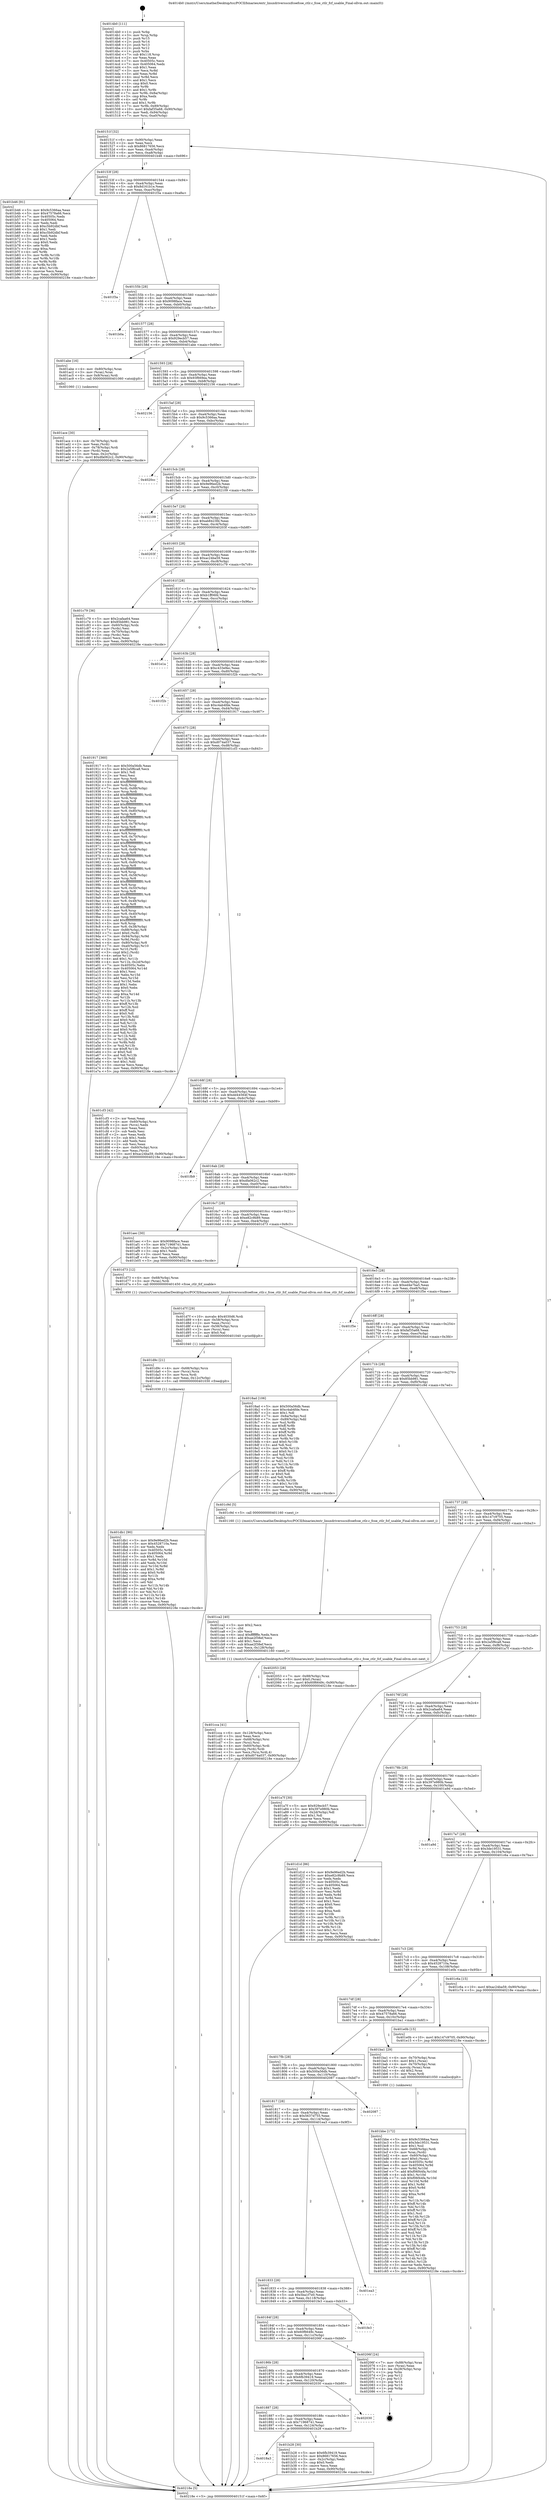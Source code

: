 digraph "0x4014b0" {
  label = "0x4014b0 (/mnt/c/Users/mathe/Desktop/tcc/POCII/binaries/extr_linuxdriversscsifcoefcoe_ctlr.c_fcoe_ctlr_fcf_usable_Final-ollvm.out::main(0))"
  labelloc = "t"
  node[shape=record]

  Entry [label="",width=0.3,height=0.3,shape=circle,fillcolor=black,style=filled]
  "0x40151f" [label="{
     0x40151f [32]\l
     | [instrs]\l
     &nbsp;&nbsp;0x40151f \<+6\>: mov -0x90(%rbp),%eax\l
     &nbsp;&nbsp;0x401525 \<+2\>: mov %eax,%ecx\l
     &nbsp;&nbsp;0x401527 \<+6\>: sub $0x86817656,%ecx\l
     &nbsp;&nbsp;0x40152d \<+6\>: mov %eax,-0xa4(%rbp)\l
     &nbsp;&nbsp;0x401533 \<+6\>: mov %ecx,-0xa8(%rbp)\l
     &nbsp;&nbsp;0x401539 \<+6\>: je 0000000000401b46 \<main+0x696\>\l
  }"]
  "0x401b46" [label="{
     0x401b46 [91]\l
     | [instrs]\l
     &nbsp;&nbsp;0x401b46 \<+5\>: mov $0x9c5366aa,%eax\l
     &nbsp;&nbsp;0x401b4b \<+5\>: mov $0x47578a66,%ecx\l
     &nbsp;&nbsp;0x401b50 \<+7\>: mov 0x40505c,%edx\l
     &nbsp;&nbsp;0x401b57 \<+7\>: mov 0x405064,%esi\l
     &nbsp;&nbsp;0x401b5e \<+2\>: mov %edx,%edi\l
     &nbsp;&nbsp;0x401b60 \<+6\>: sub $0xc5b92dbf,%edi\l
     &nbsp;&nbsp;0x401b66 \<+3\>: sub $0x1,%edi\l
     &nbsp;&nbsp;0x401b69 \<+6\>: add $0xc5b92dbf,%edi\l
     &nbsp;&nbsp;0x401b6f \<+3\>: imul %edi,%edx\l
     &nbsp;&nbsp;0x401b72 \<+3\>: and $0x1,%edx\l
     &nbsp;&nbsp;0x401b75 \<+3\>: cmp $0x0,%edx\l
     &nbsp;&nbsp;0x401b78 \<+4\>: sete %r8b\l
     &nbsp;&nbsp;0x401b7c \<+3\>: cmp $0xa,%esi\l
     &nbsp;&nbsp;0x401b7f \<+4\>: setl %r9b\l
     &nbsp;&nbsp;0x401b83 \<+3\>: mov %r8b,%r10b\l
     &nbsp;&nbsp;0x401b86 \<+3\>: and %r9b,%r10b\l
     &nbsp;&nbsp;0x401b89 \<+3\>: xor %r9b,%r8b\l
     &nbsp;&nbsp;0x401b8c \<+3\>: or %r8b,%r10b\l
     &nbsp;&nbsp;0x401b8f \<+4\>: test $0x1,%r10b\l
     &nbsp;&nbsp;0x401b93 \<+3\>: cmovne %ecx,%eax\l
     &nbsp;&nbsp;0x401b96 \<+6\>: mov %eax,-0x90(%rbp)\l
     &nbsp;&nbsp;0x401b9c \<+5\>: jmp 000000000040218e \<main+0xcde\>\l
  }"]
  "0x40153f" [label="{
     0x40153f [28]\l
     | [instrs]\l
     &nbsp;&nbsp;0x40153f \<+5\>: jmp 0000000000401544 \<main+0x94\>\l
     &nbsp;&nbsp;0x401544 \<+6\>: mov -0xa4(%rbp),%eax\l
     &nbsp;&nbsp;0x40154a \<+5\>: sub $0x8d161b1e,%eax\l
     &nbsp;&nbsp;0x40154f \<+6\>: mov %eax,-0xac(%rbp)\l
     &nbsp;&nbsp;0x401555 \<+6\>: je 0000000000401f3a \<main+0xa8a\>\l
  }"]
  Exit [label="",width=0.3,height=0.3,shape=circle,fillcolor=black,style=filled,peripheries=2]
  "0x401f3a" [label="{
     0x401f3a\l
  }", style=dashed]
  "0x40155b" [label="{
     0x40155b [28]\l
     | [instrs]\l
     &nbsp;&nbsp;0x40155b \<+5\>: jmp 0000000000401560 \<main+0xb0\>\l
     &nbsp;&nbsp;0x401560 \<+6\>: mov -0xa4(%rbp),%eax\l
     &nbsp;&nbsp;0x401566 \<+5\>: sub $0x9098face,%eax\l
     &nbsp;&nbsp;0x40156b \<+6\>: mov %eax,-0xb0(%rbp)\l
     &nbsp;&nbsp;0x401571 \<+6\>: je 0000000000401b0a \<main+0x65a\>\l
  }"]
  "0x401db1" [label="{
     0x401db1 [90]\l
     | [instrs]\l
     &nbsp;&nbsp;0x401db1 \<+5\>: mov $0x9e96ed2b,%eax\l
     &nbsp;&nbsp;0x401db6 \<+5\>: mov $0x4528710a,%esi\l
     &nbsp;&nbsp;0x401dbb \<+2\>: xor %edx,%edx\l
     &nbsp;&nbsp;0x401dbd \<+8\>: mov 0x40505c,%r8d\l
     &nbsp;&nbsp;0x401dc5 \<+8\>: mov 0x405064,%r9d\l
     &nbsp;&nbsp;0x401dcd \<+3\>: sub $0x1,%edx\l
     &nbsp;&nbsp;0x401dd0 \<+3\>: mov %r8d,%r10d\l
     &nbsp;&nbsp;0x401dd3 \<+3\>: add %edx,%r10d\l
     &nbsp;&nbsp;0x401dd6 \<+4\>: imul %r10d,%r8d\l
     &nbsp;&nbsp;0x401dda \<+4\>: and $0x1,%r8d\l
     &nbsp;&nbsp;0x401dde \<+4\>: cmp $0x0,%r8d\l
     &nbsp;&nbsp;0x401de2 \<+4\>: sete %r11b\l
     &nbsp;&nbsp;0x401de6 \<+4\>: cmp $0xa,%r9d\l
     &nbsp;&nbsp;0x401dea \<+3\>: setl %bl\l
     &nbsp;&nbsp;0x401ded \<+3\>: mov %r11b,%r14b\l
     &nbsp;&nbsp;0x401df0 \<+3\>: and %bl,%r14b\l
     &nbsp;&nbsp;0x401df3 \<+3\>: xor %bl,%r11b\l
     &nbsp;&nbsp;0x401df6 \<+3\>: or %r11b,%r14b\l
     &nbsp;&nbsp;0x401df9 \<+4\>: test $0x1,%r14b\l
     &nbsp;&nbsp;0x401dfd \<+3\>: cmovne %esi,%eax\l
     &nbsp;&nbsp;0x401e00 \<+6\>: mov %eax,-0x90(%rbp)\l
     &nbsp;&nbsp;0x401e06 \<+5\>: jmp 000000000040218e \<main+0xcde\>\l
  }"]
  "0x401b0a" [label="{
     0x401b0a\l
  }", style=dashed]
  "0x401577" [label="{
     0x401577 [28]\l
     | [instrs]\l
     &nbsp;&nbsp;0x401577 \<+5\>: jmp 000000000040157c \<main+0xcc\>\l
     &nbsp;&nbsp;0x40157c \<+6\>: mov -0xa4(%rbp),%eax\l
     &nbsp;&nbsp;0x401582 \<+5\>: sub $0x929ecb57,%eax\l
     &nbsp;&nbsp;0x401587 \<+6\>: mov %eax,-0xb4(%rbp)\l
     &nbsp;&nbsp;0x40158d \<+6\>: je 0000000000401abe \<main+0x60e\>\l
  }"]
  "0x401d9c" [label="{
     0x401d9c [21]\l
     | [instrs]\l
     &nbsp;&nbsp;0x401d9c \<+4\>: mov -0x68(%rbp),%rcx\l
     &nbsp;&nbsp;0x401da0 \<+3\>: mov (%rcx),%rcx\l
     &nbsp;&nbsp;0x401da3 \<+3\>: mov %rcx,%rdi\l
     &nbsp;&nbsp;0x401da6 \<+6\>: mov %eax,-0x12c(%rbp)\l
     &nbsp;&nbsp;0x401dac \<+5\>: call 0000000000401030 \<free@plt\>\l
     | [calls]\l
     &nbsp;&nbsp;0x401030 \{1\} (unknown)\l
  }"]
  "0x401abe" [label="{
     0x401abe [16]\l
     | [instrs]\l
     &nbsp;&nbsp;0x401abe \<+4\>: mov -0x80(%rbp),%rax\l
     &nbsp;&nbsp;0x401ac2 \<+3\>: mov (%rax),%rax\l
     &nbsp;&nbsp;0x401ac5 \<+4\>: mov 0x8(%rax),%rdi\l
     &nbsp;&nbsp;0x401ac9 \<+5\>: call 0000000000401060 \<atoi@plt\>\l
     | [calls]\l
     &nbsp;&nbsp;0x401060 \{1\} (unknown)\l
  }"]
  "0x401593" [label="{
     0x401593 [28]\l
     | [instrs]\l
     &nbsp;&nbsp;0x401593 \<+5\>: jmp 0000000000401598 \<main+0xe8\>\l
     &nbsp;&nbsp;0x401598 \<+6\>: mov -0xa4(%rbp),%eax\l
     &nbsp;&nbsp;0x40159e \<+5\>: sub $0x93f669ea,%eax\l
     &nbsp;&nbsp;0x4015a3 \<+6\>: mov %eax,-0xb8(%rbp)\l
     &nbsp;&nbsp;0x4015a9 \<+6\>: je 0000000000402156 \<main+0xca6\>\l
  }"]
  "0x401d7f" [label="{
     0x401d7f [29]\l
     | [instrs]\l
     &nbsp;&nbsp;0x401d7f \<+10\>: movabs $0x4030d6,%rdi\l
     &nbsp;&nbsp;0x401d89 \<+4\>: mov -0x58(%rbp),%rcx\l
     &nbsp;&nbsp;0x401d8d \<+2\>: mov %eax,(%rcx)\l
     &nbsp;&nbsp;0x401d8f \<+4\>: mov -0x58(%rbp),%rcx\l
     &nbsp;&nbsp;0x401d93 \<+2\>: mov (%rcx),%esi\l
     &nbsp;&nbsp;0x401d95 \<+2\>: mov $0x0,%al\l
     &nbsp;&nbsp;0x401d97 \<+5\>: call 0000000000401040 \<printf@plt\>\l
     | [calls]\l
     &nbsp;&nbsp;0x401040 \{1\} (unknown)\l
  }"]
  "0x402156" [label="{
     0x402156\l
  }", style=dashed]
  "0x4015af" [label="{
     0x4015af [28]\l
     | [instrs]\l
     &nbsp;&nbsp;0x4015af \<+5\>: jmp 00000000004015b4 \<main+0x104\>\l
     &nbsp;&nbsp;0x4015b4 \<+6\>: mov -0xa4(%rbp),%eax\l
     &nbsp;&nbsp;0x4015ba \<+5\>: sub $0x9c5366aa,%eax\l
     &nbsp;&nbsp;0x4015bf \<+6\>: mov %eax,-0xbc(%rbp)\l
     &nbsp;&nbsp;0x4015c5 \<+6\>: je 00000000004020cc \<main+0xc1c\>\l
  }"]
  "0x401cca" [label="{
     0x401cca [41]\l
     | [instrs]\l
     &nbsp;&nbsp;0x401cca \<+6\>: mov -0x128(%rbp),%ecx\l
     &nbsp;&nbsp;0x401cd0 \<+3\>: imul %eax,%ecx\l
     &nbsp;&nbsp;0x401cd3 \<+4\>: mov -0x68(%rbp),%rsi\l
     &nbsp;&nbsp;0x401cd7 \<+3\>: mov (%rsi),%rsi\l
     &nbsp;&nbsp;0x401cda \<+4\>: mov -0x60(%rbp),%rdi\l
     &nbsp;&nbsp;0x401cde \<+3\>: movslq (%rdi),%rdi\l
     &nbsp;&nbsp;0x401ce1 \<+3\>: mov %ecx,(%rsi,%rdi,4)\l
     &nbsp;&nbsp;0x401ce4 \<+10\>: movl $0xd074a037,-0x90(%rbp)\l
     &nbsp;&nbsp;0x401cee \<+5\>: jmp 000000000040218e \<main+0xcde\>\l
  }"]
  "0x4020cc" [label="{
     0x4020cc\l
  }", style=dashed]
  "0x4015cb" [label="{
     0x4015cb [28]\l
     | [instrs]\l
     &nbsp;&nbsp;0x4015cb \<+5\>: jmp 00000000004015d0 \<main+0x120\>\l
     &nbsp;&nbsp;0x4015d0 \<+6\>: mov -0xa4(%rbp),%eax\l
     &nbsp;&nbsp;0x4015d6 \<+5\>: sub $0x9e96ed2b,%eax\l
     &nbsp;&nbsp;0x4015db \<+6\>: mov %eax,-0xc0(%rbp)\l
     &nbsp;&nbsp;0x4015e1 \<+6\>: je 0000000000402109 \<main+0xc59\>\l
  }"]
  "0x401ca2" [label="{
     0x401ca2 [40]\l
     | [instrs]\l
     &nbsp;&nbsp;0x401ca2 \<+5\>: mov $0x2,%ecx\l
     &nbsp;&nbsp;0x401ca7 \<+1\>: cltd\l
     &nbsp;&nbsp;0x401ca8 \<+2\>: idiv %ecx\l
     &nbsp;&nbsp;0x401caa \<+6\>: imul $0xfffffffe,%edx,%ecx\l
     &nbsp;&nbsp;0x401cb0 \<+6\>: add $0xae2f38ef,%ecx\l
     &nbsp;&nbsp;0x401cb6 \<+3\>: add $0x1,%ecx\l
     &nbsp;&nbsp;0x401cb9 \<+6\>: sub $0xae2f38ef,%ecx\l
     &nbsp;&nbsp;0x401cbf \<+6\>: mov %ecx,-0x128(%rbp)\l
     &nbsp;&nbsp;0x401cc5 \<+5\>: call 0000000000401160 \<next_i\>\l
     | [calls]\l
     &nbsp;&nbsp;0x401160 \{1\} (/mnt/c/Users/mathe/Desktop/tcc/POCII/binaries/extr_linuxdriversscsifcoefcoe_ctlr.c_fcoe_ctlr_fcf_usable_Final-ollvm.out::next_i)\l
  }"]
  "0x402109" [label="{
     0x402109\l
  }", style=dashed]
  "0x4015e7" [label="{
     0x4015e7 [28]\l
     | [instrs]\l
     &nbsp;&nbsp;0x4015e7 \<+5\>: jmp 00000000004015ec \<main+0x13c\>\l
     &nbsp;&nbsp;0x4015ec \<+6\>: mov -0xa4(%rbp),%eax\l
     &nbsp;&nbsp;0x4015f2 \<+5\>: sub $0xab8423fd,%eax\l
     &nbsp;&nbsp;0x4015f7 \<+6\>: mov %eax,-0xc4(%rbp)\l
     &nbsp;&nbsp;0x4015fd \<+6\>: je 000000000040203f \<main+0xb8f\>\l
  }"]
  "0x401bbe" [label="{
     0x401bbe [172]\l
     | [instrs]\l
     &nbsp;&nbsp;0x401bbe \<+5\>: mov $0x9c5366aa,%ecx\l
     &nbsp;&nbsp;0x401bc3 \<+5\>: mov $0x3de19531,%edx\l
     &nbsp;&nbsp;0x401bc8 \<+3\>: mov $0x1,%sil\l
     &nbsp;&nbsp;0x401bcb \<+4\>: mov -0x68(%rbp),%rdi\l
     &nbsp;&nbsp;0x401bcf \<+3\>: mov %rax,(%rdi)\l
     &nbsp;&nbsp;0x401bd2 \<+4\>: mov -0x60(%rbp),%rax\l
     &nbsp;&nbsp;0x401bd6 \<+6\>: movl $0x0,(%rax)\l
     &nbsp;&nbsp;0x401bdc \<+8\>: mov 0x40505c,%r8d\l
     &nbsp;&nbsp;0x401be4 \<+8\>: mov 0x405064,%r9d\l
     &nbsp;&nbsp;0x401bec \<+3\>: mov %r8d,%r10d\l
     &nbsp;&nbsp;0x401bef \<+7\>: add $0xf06f44fa,%r10d\l
     &nbsp;&nbsp;0x401bf6 \<+4\>: sub $0x1,%r10d\l
     &nbsp;&nbsp;0x401bfa \<+7\>: sub $0xf06f44fa,%r10d\l
     &nbsp;&nbsp;0x401c01 \<+4\>: imul %r10d,%r8d\l
     &nbsp;&nbsp;0x401c05 \<+4\>: and $0x1,%r8d\l
     &nbsp;&nbsp;0x401c09 \<+4\>: cmp $0x0,%r8d\l
     &nbsp;&nbsp;0x401c0d \<+4\>: sete %r11b\l
     &nbsp;&nbsp;0x401c11 \<+4\>: cmp $0xa,%r9d\l
     &nbsp;&nbsp;0x401c15 \<+3\>: setl %bl\l
     &nbsp;&nbsp;0x401c18 \<+3\>: mov %r11b,%r14b\l
     &nbsp;&nbsp;0x401c1b \<+4\>: xor $0xff,%r14b\l
     &nbsp;&nbsp;0x401c1f \<+3\>: mov %bl,%r15b\l
     &nbsp;&nbsp;0x401c22 \<+4\>: xor $0xff,%r15b\l
     &nbsp;&nbsp;0x401c26 \<+4\>: xor $0x1,%sil\l
     &nbsp;&nbsp;0x401c2a \<+3\>: mov %r14b,%r12b\l
     &nbsp;&nbsp;0x401c2d \<+4\>: and $0xff,%r12b\l
     &nbsp;&nbsp;0x401c31 \<+3\>: and %sil,%r11b\l
     &nbsp;&nbsp;0x401c34 \<+3\>: mov %r15b,%r13b\l
     &nbsp;&nbsp;0x401c37 \<+4\>: and $0xff,%r13b\l
     &nbsp;&nbsp;0x401c3b \<+3\>: and %sil,%bl\l
     &nbsp;&nbsp;0x401c3e \<+3\>: or %r11b,%r12b\l
     &nbsp;&nbsp;0x401c41 \<+3\>: or %bl,%r13b\l
     &nbsp;&nbsp;0x401c44 \<+3\>: xor %r13b,%r12b\l
     &nbsp;&nbsp;0x401c47 \<+3\>: or %r15b,%r14b\l
     &nbsp;&nbsp;0x401c4a \<+4\>: xor $0xff,%r14b\l
     &nbsp;&nbsp;0x401c4e \<+4\>: or $0x1,%sil\l
     &nbsp;&nbsp;0x401c52 \<+3\>: and %sil,%r14b\l
     &nbsp;&nbsp;0x401c55 \<+3\>: or %r14b,%r12b\l
     &nbsp;&nbsp;0x401c58 \<+4\>: test $0x1,%r12b\l
     &nbsp;&nbsp;0x401c5c \<+3\>: cmovne %edx,%ecx\l
     &nbsp;&nbsp;0x401c5f \<+6\>: mov %ecx,-0x90(%rbp)\l
     &nbsp;&nbsp;0x401c65 \<+5\>: jmp 000000000040218e \<main+0xcde\>\l
  }"]
  "0x40203f" [label="{
     0x40203f\l
  }", style=dashed]
  "0x401603" [label="{
     0x401603 [28]\l
     | [instrs]\l
     &nbsp;&nbsp;0x401603 \<+5\>: jmp 0000000000401608 \<main+0x158\>\l
     &nbsp;&nbsp;0x401608 \<+6\>: mov -0xa4(%rbp),%eax\l
     &nbsp;&nbsp;0x40160e \<+5\>: sub $0xac24ba59,%eax\l
     &nbsp;&nbsp;0x401613 \<+6\>: mov %eax,-0xc8(%rbp)\l
     &nbsp;&nbsp;0x401619 \<+6\>: je 0000000000401c79 \<main+0x7c9\>\l
  }"]
  "0x4018a3" [label="{
     0x4018a3\l
  }", style=dashed]
  "0x401c79" [label="{
     0x401c79 [36]\l
     | [instrs]\l
     &nbsp;&nbsp;0x401c79 \<+5\>: mov $0x2cafaa64,%eax\l
     &nbsp;&nbsp;0x401c7e \<+5\>: mov $0x85bb981,%ecx\l
     &nbsp;&nbsp;0x401c83 \<+4\>: mov -0x60(%rbp),%rdx\l
     &nbsp;&nbsp;0x401c87 \<+2\>: mov (%rdx),%esi\l
     &nbsp;&nbsp;0x401c89 \<+4\>: mov -0x70(%rbp),%rdx\l
     &nbsp;&nbsp;0x401c8d \<+2\>: cmp (%rdx),%esi\l
     &nbsp;&nbsp;0x401c8f \<+3\>: cmovl %ecx,%eax\l
     &nbsp;&nbsp;0x401c92 \<+6\>: mov %eax,-0x90(%rbp)\l
     &nbsp;&nbsp;0x401c98 \<+5\>: jmp 000000000040218e \<main+0xcde\>\l
  }"]
  "0x40161f" [label="{
     0x40161f [28]\l
     | [instrs]\l
     &nbsp;&nbsp;0x40161f \<+5\>: jmp 0000000000401624 \<main+0x174\>\l
     &nbsp;&nbsp;0x401624 \<+6\>: mov -0xa4(%rbp),%eax\l
     &nbsp;&nbsp;0x40162a \<+5\>: sub $0xb1ff06fd,%eax\l
     &nbsp;&nbsp;0x40162f \<+6\>: mov %eax,-0xcc(%rbp)\l
     &nbsp;&nbsp;0x401635 \<+6\>: je 0000000000401e1a \<main+0x96a\>\l
  }"]
  "0x401b28" [label="{
     0x401b28 [30]\l
     | [instrs]\l
     &nbsp;&nbsp;0x401b28 \<+5\>: mov $0x6fb39419,%eax\l
     &nbsp;&nbsp;0x401b2d \<+5\>: mov $0x86817656,%ecx\l
     &nbsp;&nbsp;0x401b32 \<+3\>: mov -0x2c(%rbp),%edx\l
     &nbsp;&nbsp;0x401b35 \<+3\>: cmp $0x0,%edx\l
     &nbsp;&nbsp;0x401b38 \<+3\>: cmove %ecx,%eax\l
     &nbsp;&nbsp;0x401b3b \<+6\>: mov %eax,-0x90(%rbp)\l
     &nbsp;&nbsp;0x401b41 \<+5\>: jmp 000000000040218e \<main+0xcde\>\l
  }"]
  "0x401e1a" [label="{
     0x401e1a\l
  }", style=dashed]
  "0x40163b" [label="{
     0x40163b [28]\l
     | [instrs]\l
     &nbsp;&nbsp;0x40163b \<+5\>: jmp 0000000000401640 \<main+0x190\>\l
     &nbsp;&nbsp;0x401640 \<+6\>: mov -0xa4(%rbp),%eax\l
     &nbsp;&nbsp;0x401646 \<+5\>: sub $0xc433e9ec,%eax\l
     &nbsp;&nbsp;0x40164b \<+6\>: mov %eax,-0xd0(%rbp)\l
     &nbsp;&nbsp;0x401651 \<+6\>: je 0000000000401f2b \<main+0xa7b\>\l
  }"]
  "0x401887" [label="{
     0x401887 [28]\l
     | [instrs]\l
     &nbsp;&nbsp;0x401887 \<+5\>: jmp 000000000040188c \<main+0x3dc\>\l
     &nbsp;&nbsp;0x40188c \<+6\>: mov -0xa4(%rbp),%eax\l
     &nbsp;&nbsp;0x401892 \<+5\>: sub $0x71968741,%eax\l
     &nbsp;&nbsp;0x401897 \<+6\>: mov %eax,-0x124(%rbp)\l
     &nbsp;&nbsp;0x40189d \<+6\>: je 0000000000401b28 \<main+0x678\>\l
  }"]
  "0x401f2b" [label="{
     0x401f2b\l
  }", style=dashed]
  "0x401657" [label="{
     0x401657 [28]\l
     | [instrs]\l
     &nbsp;&nbsp;0x401657 \<+5\>: jmp 000000000040165c \<main+0x1ac\>\l
     &nbsp;&nbsp;0x40165c \<+6\>: mov -0xa4(%rbp),%eax\l
     &nbsp;&nbsp;0x401662 \<+5\>: sub $0xc4ab4fde,%eax\l
     &nbsp;&nbsp;0x401667 \<+6\>: mov %eax,-0xd4(%rbp)\l
     &nbsp;&nbsp;0x40166d \<+6\>: je 0000000000401917 \<main+0x467\>\l
  }"]
  "0x402030" [label="{
     0x402030\l
  }", style=dashed]
  "0x401917" [label="{
     0x401917 [360]\l
     | [instrs]\l
     &nbsp;&nbsp;0x401917 \<+5\>: mov $0x500a56db,%eax\l
     &nbsp;&nbsp;0x40191c \<+5\>: mov $0x2a5f6ca8,%ecx\l
     &nbsp;&nbsp;0x401921 \<+2\>: mov $0x1,%dl\l
     &nbsp;&nbsp;0x401923 \<+2\>: xor %esi,%esi\l
     &nbsp;&nbsp;0x401925 \<+3\>: mov %rsp,%rdi\l
     &nbsp;&nbsp;0x401928 \<+4\>: add $0xfffffffffffffff0,%rdi\l
     &nbsp;&nbsp;0x40192c \<+3\>: mov %rdi,%rsp\l
     &nbsp;&nbsp;0x40192f \<+7\>: mov %rdi,-0x88(%rbp)\l
     &nbsp;&nbsp;0x401936 \<+3\>: mov %rsp,%rdi\l
     &nbsp;&nbsp;0x401939 \<+4\>: add $0xfffffffffffffff0,%rdi\l
     &nbsp;&nbsp;0x40193d \<+3\>: mov %rdi,%rsp\l
     &nbsp;&nbsp;0x401940 \<+3\>: mov %rsp,%r8\l
     &nbsp;&nbsp;0x401943 \<+4\>: add $0xfffffffffffffff0,%r8\l
     &nbsp;&nbsp;0x401947 \<+3\>: mov %r8,%rsp\l
     &nbsp;&nbsp;0x40194a \<+4\>: mov %r8,-0x80(%rbp)\l
     &nbsp;&nbsp;0x40194e \<+3\>: mov %rsp,%r8\l
     &nbsp;&nbsp;0x401951 \<+4\>: add $0xfffffffffffffff0,%r8\l
     &nbsp;&nbsp;0x401955 \<+3\>: mov %r8,%rsp\l
     &nbsp;&nbsp;0x401958 \<+4\>: mov %r8,-0x78(%rbp)\l
     &nbsp;&nbsp;0x40195c \<+3\>: mov %rsp,%r8\l
     &nbsp;&nbsp;0x40195f \<+4\>: add $0xfffffffffffffff0,%r8\l
     &nbsp;&nbsp;0x401963 \<+3\>: mov %r8,%rsp\l
     &nbsp;&nbsp;0x401966 \<+4\>: mov %r8,-0x70(%rbp)\l
     &nbsp;&nbsp;0x40196a \<+3\>: mov %rsp,%r8\l
     &nbsp;&nbsp;0x40196d \<+4\>: add $0xfffffffffffffff0,%r8\l
     &nbsp;&nbsp;0x401971 \<+3\>: mov %r8,%rsp\l
     &nbsp;&nbsp;0x401974 \<+4\>: mov %r8,-0x68(%rbp)\l
     &nbsp;&nbsp;0x401978 \<+3\>: mov %rsp,%r8\l
     &nbsp;&nbsp;0x40197b \<+4\>: add $0xfffffffffffffff0,%r8\l
     &nbsp;&nbsp;0x40197f \<+3\>: mov %r8,%rsp\l
     &nbsp;&nbsp;0x401982 \<+4\>: mov %r8,-0x60(%rbp)\l
     &nbsp;&nbsp;0x401986 \<+3\>: mov %rsp,%r8\l
     &nbsp;&nbsp;0x401989 \<+4\>: add $0xfffffffffffffff0,%r8\l
     &nbsp;&nbsp;0x40198d \<+3\>: mov %r8,%rsp\l
     &nbsp;&nbsp;0x401990 \<+4\>: mov %r8,-0x58(%rbp)\l
     &nbsp;&nbsp;0x401994 \<+3\>: mov %rsp,%r8\l
     &nbsp;&nbsp;0x401997 \<+4\>: add $0xfffffffffffffff0,%r8\l
     &nbsp;&nbsp;0x40199b \<+3\>: mov %r8,%rsp\l
     &nbsp;&nbsp;0x40199e \<+4\>: mov %r8,-0x50(%rbp)\l
     &nbsp;&nbsp;0x4019a2 \<+3\>: mov %rsp,%r8\l
     &nbsp;&nbsp;0x4019a5 \<+4\>: add $0xfffffffffffffff0,%r8\l
     &nbsp;&nbsp;0x4019a9 \<+3\>: mov %r8,%rsp\l
     &nbsp;&nbsp;0x4019ac \<+4\>: mov %r8,-0x48(%rbp)\l
     &nbsp;&nbsp;0x4019b0 \<+3\>: mov %rsp,%r8\l
     &nbsp;&nbsp;0x4019b3 \<+4\>: add $0xfffffffffffffff0,%r8\l
     &nbsp;&nbsp;0x4019b7 \<+3\>: mov %r8,%rsp\l
     &nbsp;&nbsp;0x4019ba \<+4\>: mov %r8,-0x40(%rbp)\l
     &nbsp;&nbsp;0x4019be \<+3\>: mov %rsp,%r8\l
     &nbsp;&nbsp;0x4019c1 \<+4\>: add $0xfffffffffffffff0,%r8\l
     &nbsp;&nbsp;0x4019c5 \<+3\>: mov %r8,%rsp\l
     &nbsp;&nbsp;0x4019c8 \<+4\>: mov %r8,-0x38(%rbp)\l
     &nbsp;&nbsp;0x4019cc \<+7\>: mov -0x88(%rbp),%r8\l
     &nbsp;&nbsp;0x4019d3 \<+7\>: movl $0x0,(%r8)\l
     &nbsp;&nbsp;0x4019da \<+7\>: mov -0x94(%rbp),%r9d\l
     &nbsp;&nbsp;0x4019e1 \<+3\>: mov %r9d,(%rdi)\l
     &nbsp;&nbsp;0x4019e4 \<+4\>: mov -0x80(%rbp),%r8\l
     &nbsp;&nbsp;0x4019e8 \<+7\>: mov -0xa0(%rbp),%r10\l
     &nbsp;&nbsp;0x4019ef \<+3\>: mov %r10,(%r8)\l
     &nbsp;&nbsp;0x4019f2 \<+3\>: cmpl $0x2,(%rdi)\l
     &nbsp;&nbsp;0x4019f5 \<+4\>: setne %r11b\l
     &nbsp;&nbsp;0x4019f9 \<+4\>: and $0x1,%r11b\l
     &nbsp;&nbsp;0x4019fd \<+4\>: mov %r11b,-0x2d(%rbp)\l
     &nbsp;&nbsp;0x401a01 \<+7\>: mov 0x40505c,%ebx\l
     &nbsp;&nbsp;0x401a08 \<+8\>: mov 0x405064,%r14d\l
     &nbsp;&nbsp;0x401a10 \<+3\>: sub $0x1,%esi\l
     &nbsp;&nbsp;0x401a13 \<+3\>: mov %ebx,%r15d\l
     &nbsp;&nbsp;0x401a16 \<+3\>: add %esi,%r15d\l
     &nbsp;&nbsp;0x401a19 \<+4\>: imul %r15d,%ebx\l
     &nbsp;&nbsp;0x401a1d \<+3\>: and $0x1,%ebx\l
     &nbsp;&nbsp;0x401a20 \<+3\>: cmp $0x0,%ebx\l
     &nbsp;&nbsp;0x401a23 \<+4\>: sete %r11b\l
     &nbsp;&nbsp;0x401a27 \<+4\>: cmp $0xa,%r14d\l
     &nbsp;&nbsp;0x401a2b \<+4\>: setl %r12b\l
     &nbsp;&nbsp;0x401a2f \<+3\>: mov %r11b,%r13b\l
     &nbsp;&nbsp;0x401a32 \<+4\>: xor $0xff,%r13b\l
     &nbsp;&nbsp;0x401a36 \<+3\>: mov %r12b,%sil\l
     &nbsp;&nbsp;0x401a39 \<+4\>: xor $0xff,%sil\l
     &nbsp;&nbsp;0x401a3d \<+3\>: xor $0x0,%dl\l
     &nbsp;&nbsp;0x401a40 \<+3\>: mov %r13b,%dil\l
     &nbsp;&nbsp;0x401a43 \<+4\>: and $0x0,%dil\l
     &nbsp;&nbsp;0x401a47 \<+3\>: and %dl,%r11b\l
     &nbsp;&nbsp;0x401a4a \<+3\>: mov %sil,%r8b\l
     &nbsp;&nbsp;0x401a4d \<+4\>: and $0x0,%r8b\l
     &nbsp;&nbsp;0x401a51 \<+3\>: and %dl,%r12b\l
     &nbsp;&nbsp;0x401a54 \<+3\>: or %r11b,%dil\l
     &nbsp;&nbsp;0x401a57 \<+3\>: or %r12b,%r8b\l
     &nbsp;&nbsp;0x401a5a \<+3\>: xor %r8b,%dil\l
     &nbsp;&nbsp;0x401a5d \<+3\>: or %sil,%r13b\l
     &nbsp;&nbsp;0x401a60 \<+4\>: xor $0xff,%r13b\l
     &nbsp;&nbsp;0x401a64 \<+3\>: or $0x0,%dl\l
     &nbsp;&nbsp;0x401a67 \<+3\>: and %dl,%r13b\l
     &nbsp;&nbsp;0x401a6a \<+3\>: or %r13b,%dil\l
     &nbsp;&nbsp;0x401a6d \<+4\>: test $0x1,%dil\l
     &nbsp;&nbsp;0x401a71 \<+3\>: cmovne %ecx,%eax\l
     &nbsp;&nbsp;0x401a74 \<+6\>: mov %eax,-0x90(%rbp)\l
     &nbsp;&nbsp;0x401a7a \<+5\>: jmp 000000000040218e \<main+0xcde\>\l
  }"]
  "0x401673" [label="{
     0x401673 [28]\l
     | [instrs]\l
     &nbsp;&nbsp;0x401673 \<+5\>: jmp 0000000000401678 \<main+0x1c8\>\l
     &nbsp;&nbsp;0x401678 \<+6\>: mov -0xa4(%rbp),%eax\l
     &nbsp;&nbsp;0x40167e \<+5\>: sub $0xd074a037,%eax\l
     &nbsp;&nbsp;0x401683 \<+6\>: mov %eax,-0xd8(%rbp)\l
     &nbsp;&nbsp;0x401689 \<+6\>: je 0000000000401cf3 \<main+0x843\>\l
  }"]
  "0x40186b" [label="{
     0x40186b [28]\l
     | [instrs]\l
     &nbsp;&nbsp;0x40186b \<+5\>: jmp 0000000000401870 \<main+0x3c0\>\l
     &nbsp;&nbsp;0x401870 \<+6\>: mov -0xa4(%rbp),%eax\l
     &nbsp;&nbsp;0x401876 \<+5\>: sub $0x6fb39419,%eax\l
     &nbsp;&nbsp;0x40187b \<+6\>: mov %eax,-0x120(%rbp)\l
     &nbsp;&nbsp;0x401881 \<+6\>: je 0000000000402030 \<main+0xb80\>\l
  }"]
  "0x401cf3" [label="{
     0x401cf3 [42]\l
     | [instrs]\l
     &nbsp;&nbsp;0x401cf3 \<+2\>: xor %eax,%eax\l
     &nbsp;&nbsp;0x401cf5 \<+4\>: mov -0x60(%rbp),%rcx\l
     &nbsp;&nbsp;0x401cf9 \<+2\>: mov (%rcx),%edx\l
     &nbsp;&nbsp;0x401cfb \<+2\>: mov %eax,%esi\l
     &nbsp;&nbsp;0x401cfd \<+2\>: sub %edx,%esi\l
     &nbsp;&nbsp;0x401cff \<+2\>: mov %eax,%edx\l
     &nbsp;&nbsp;0x401d01 \<+3\>: sub $0x1,%edx\l
     &nbsp;&nbsp;0x401d04 \<+2\>: add %edx,%esi\l
     &nbsp;&nbsp;0x401d06 \<+2\>: sub %esi,%eax\l
     &nbsp;&nbsp;0x401d08 \<+4\>: mov -0x60(%rbp),%rcx\l
     &nbsp;&nbsp;0x401d0c \<+2\>: mov %eax,(%rcx)\l
     &nbsp;&nbsp;0x401d0e \<+10\>: movl $0xac24ba59,-0x90(%rbp)\l
     &nbsp;&nbsp;0x401d18 \<+5\>: jmp 000000000040218e \<main+0xcde\>\l
  }"]
  "0x40168f" [label="{
     0x40168f [28]\l
     | [instrs]\l
     &nbsp;&nbsp;0x40168f \<+5\>: jmp 0000000000401694 \<main+0x1e4\>\l
     &nbsp;&nbsp;0x401694 \<+6\>: mov -0xa4(%rbp),%eax\l
     &nbsp;&nbsp;0x40169a \<+5\>: sub $0xdd44564f,%eax\l
     &nbsp;&nbsp;0x40169f \<+6\>: mov %eax,-0xdc(%rbp)\l
     &nbsp;&nbsp;0x4016a5 \<+6\>: je 0000000000401fb9 \<main+0xb09\>\l
  }"]
  "0x40206f" [label="{
     0x40206f [24]\l
     | [instrs]\l
     &nbsp;&nbsp;0x40206f \<+7\>: mov -0x88(%rbp),%rax\l
     &nbsp;&nbsp;0x402076 \<+2\>: mov (%rax),%eax\l
     &nbsp;&nbsp;0x402078 \<+4\>: lea -0x28(%rbp),%rsp\l
     &nbsp;&nbsp;0x40207c \<+1\>: pop %rbx\l
     &nbsp;&nbsp;0x40207d \<+2\>: pop %r12\l
     &nbsp;&nbsp;0x40207f \<+2\>: pop %r13\l
     &nbsp;&nbsp;0x402081 \<+2\>: pop %r14\l
     &nbsp;&nbsp;0x402083 \<+2\>: pop %r15\l
     &nbsp;&nbsp;0x402085 \<+1\>: pop %rbp\l
     &nbsp;&nbsp;0x402086 \<+1\>: ret\l
  }"]
  "0x401fb9" [label="{
     0x401fb9\l
  }", style=dashed]
  "0x4016ab" [label="{
     0x4016ab [28]\l
     | [instrs]\l
     &nbsp;&nbsp;0x4016ab \<+5\>: jmp 00000000004016b0 \<main+0x200\>\l
     &nbsp;&nbsp;0x4016b0 \<+6\>: mov -0xa4(%rbp),%eax\l
     &nbsp;&nbsp;0x4016b6 \<+5\>: sub $0xdfa062c2,%eax\l
     &nbsp;&nbsp;0x4016bb \<+6\>: mov %eax,-0xe0(%rbp)\l
     &nbsp;&nbsp;0x4016c1 \<+6\>: je 0000000000401aec \<main+0x63c\>\l
  }"]
  "0x40184f" [label="{
     0x40184f [28]\l
     | [instrs]\l
     &nbsp;&nbsp;0x40184f \<+5\>: jmp 0000000000401854 \<main+0x3a4\>\l
     &nbsp;&nbsp;0x401854 \<+6\>: mov -0xa4(%rbp),%eax\l
     &nbsp;&nbsp;0x40185a \<+5\>: sub $0x60f6649c,%eax\l
     &nbsp;&nbsp;0x40185f \<+6\>: mov %eax,-0x11c(%rbp)\l
     &nbsp;&nbsp;0x401865 \<+6\>: je 000000000040206f \<main+0xbbf\>\l
  }"]
  "0x401aec" [label="{
     0x401aec [30]\l
     | [instrs]\l
     &nbsp;&nbsp;0x401aec \<+5\>: mov $0x9098face,%eax\l
     &nbsp;&nbsp;0x401af1 \<+5\>: mov $0x71968741,%ecx\l
     &nbsp;&nbsp;0x401af6 \<+3\>: mov -0x2c(%rbp),%edx\l
     &nbsp;&nbsp;0x401af9 \<+3\>: cmp $0x1,%edx\l
     &nbsp;&nbsp;0x401afc \<+3\>: cmovl %ecx,%eax\l
     &nbsp;&nbsp;0x401aff \<+6\>: mov %eax,-0x90(%rbp)\l
     &nbsp;&nbsp;0x401b05 \<+5\>: jmp 000000000040218e \<main+0xcde\>\l
  }"]
  "0x4016c7" [label="{
     0x4016c7 [28]\l
     | [instrs]\l
     &nbsp;&nbsp;0x4016c7 \<+5\>: jmp 00000000004016cc \<main+0x21c\>\l
     &nbsp;&nbsp;0x4016cc \<+6\>: mov -0xa4(%rbp),%eax\l
     &nbsp;&nbsp;0x4016d2 \<+5\>: sub $0xe82c9b89,%eax\l
     &nbsp;&nbsp;0x4016d7 \<+6\>: mov %eax,-0xe4(%rbp)\l
     &nbsp;&nbsp;0x4016dd \<+6\>: je 0000000000401d73 \<main+0x8c3\>\l
  }"]
  "0x401fe3" [label="{
     0x401fe3\l
  }", style=dashed]
  "0x401d73" [label="{
     0x401d73 [12]\l
     | [instrs]\l
     &nbsp;&nbsp;0x401d73 \<+4\>: mov -0x68(%rbp),%rax\l
     &nbsp;&nbsp;0x401d77 \<+3\>: mov (%rax),%rdi\l
     &nbsp;&nbsp;0x401d7a \<+5\>: call 0000000000401450 \<fcoe_ctlr_fcf_usable\>\l
     | [calls]\l
     &nbsp;&nbsp;0x401450 \{1\} (/mnt/c/Users/mathe/Desktop/tcc/POCII/binaries/extr_linuxdriversscsifcoefcoe_ctlr.c_fcoe_ctlr_fcf_usable_Final-ollvm.out::fcoe_ctlr_fcf_usable)\l
  }"]
  "0x4016e3" [label="{
     0x4016e3 [28]\l
     | [instrs]\l
     &nbsp;&nbsp;0x4016e3 \<+5\>: jmp 00000000004016e8 \<main+0x238\>\l
     &nbsp;&nbsp;0x4016e8 \<+6\>: mov -0xa4(%rbp),%eax\l
     &nbsp;&nbsp;0x4016ee \<+5\>: sub $0xed4e7ba5,%eax\l
     &nbsp;&nbsp;0x4016f3 \<+6\>: mov %eax,-0xe8(%rbp)\l
     &nbsp;&nbsp;0x4016f9 \<+6\>: je 0000000000401f5e \<main+0xaae\>\l
  }"]
  "0x401833" [label="{
     0x401833 [28]\l
     | [instrs]\l
     &nbsp;&nbsp;0x401833 \<+5\>: jmp 0000000000401838 \<main+0x388\>\l
     &nbsp;&nbsp;0x401838 \<+6\>: mov -0xa4(%rbp),%eax\l
     &nbsp;&nbsp;0x40183e \<+5\>: sub $0x5ba1f7e0,%eax\l
     &nbsp;&nbsp;0x401843 \<+6\>: mov %eax,-0x118(%rbp)\l
     &nbsp;&nbsp;0x401849 \<+6\>: je 0000000000401fe3 \<main+0xb33\>\l
  }"]
  "0x401f5e" [label="{
     0x401f5e\l
  }", style=dashed]
  "0x4016ff" [label="{
     0x4016ff [28]\l
     | [instrs]\l
     &nbsp;&nbsp;0x4016ff \<+5\>: jmp 0000000000401704 \<main+0x254\>\l
     &nbsp;&nbsp;0x401704 \<+6\>: mov -0xa4(%rbp),%eax\l
     &nbsp;&nbsp;0x40170a \<+5\>: sub $0xfaf35a68,%eax\l
     &nbsp;&nbsp;0x40170f \<+6\>: mov %eax,-0xec(%rbp)\l
     &nbsp;&nbsp;0x401715 \<+6\>: je 00000000004018ad \<main+0x3fd\>\l
  }"]
  "0x401ea3" [label="{
     0x401ea3\l
  }", style=dashed]
  "0x4018ad" [label="{
     0x4018ad [106]\l
     | [instrs]\l
     &nbsp;&nbsp;0x4018ad \<+5\>: mov $0x500a56db,%eax\l
     &nbsp;&nbsp;0x4018b2 \<+5\>: mov $0xc4ab4fde,%ecx\l
     &nbsp;&nbsp;0x4018b7 \<+2\>: mov $0x1,%dl\l
     &nbsp;&nbsp;0x4018b9 \<+7\>: mov -0x8a(%rbp),%sil\l
     &nbsp;&nbsp;0x4018c0 \<+7\>: mov -0x89(%rbp),%dil\l
     &nbsp;&nbsp;0x4018c7 \<+3\>: mov %sil,%r8b\l
     &nbsp;&nbsp;0x4018ca \<+4\>: xor $0xff,%r8b\l
     &nbsp;&nbsp;0x4018ce \<+3\>: mov %dil,%r9b\l
     &nbsp;&nbsp;0x4018d1 \<+4\>: xor $0xff,%r9b\l
     &nbsp;&nbsp;0x4018d5 \<+3\>: xor $0x0,%dl\l
     &nbsp;&nbsp;0x4018d8 \<+3\>: mov %r8b,%r10b\l
     &nbsp;&nbsp;0x4018db \<+4\>: and $0x0,%r10b\l
     &nbsp;&nbsp;0x4018df \<+3\>: and %dl,%sil\l
     &nbsp;&nbsp;0x4018e2 \<+3\>: mov %r9b,%r11b\l
     &nbsp;&nbsp;0x4018e5 \<+4\>: and $0x0,%r11b\l
     &nbsp;&nbsp;0x4018e9 \<+3\>: and %dl,%dil\l
     &nbsp;&nbsp;0x4018ec \<+3\>: or %sil,%r10b\l
     &nbsp;&nbsp;0x4018ef \<+3\>: or %dil,%r11b\l
     &nbsp;&nbsp;0x4018f2 \<+3\>: xor %r11b,%r10b\l
     &nbsp;&nbsp;0x4018f5 \<+3\>: or %r9b,%r8b\l
     &nbsp;&nbsp;0x4018f8 \<+4\>: xor $0xff,%r8b\l
     &nbsp;&nbsp;0x4018fc \<+3\>: or $0x0,%dl\l
     &nbsp;&nbsp;0x4018ff \<+3\>: and %dl,%r8b\l
     &nbsp;&nbsp;0x401902 \<+3\>: or %r8b,%r10b\l
     &nbsp;&nbsp;0x401905 \<+4\>: test $0x1,%r10b\l
     &nbsp;&nbsp;0x401909 \<+3\>: cmovne %ecx,%eax\l
     &nbsp;&nbsp;0x40190c \<+6\>: mov %eax,-0x90(%rbp)\l
     &nbsp;&nbsp;0x401912 \<+5\>: jmp 000000000040218e \<main+0xcde\>\l
  }"]
  "0x40171b" [label="{
     0x40171b [28]\l
     | [instrs]\l
     &nbsp;&nbsp;0x40171b \<+5\>: jmp 0000000000401720 \<main+0x270\>\l
     &nbsp;&nbsp;0x401720 \<+6\>: mov -0xa4(%rbp),%eax\l
     &nbsp;&nbsp;0x401726 \<+5\>: sub $0x85bb981,%eax\l
     &nbsp;&nbsp;0x40172b \<+6\>: mov %eax,-0xf0(%rbp)\l
     &nbsp;&nbsp;0x401731 \<+6\>: je 0000000000401c9d \<main+0x7ed\>\l
  }"]
  "0x40218e" [label="{
     0x40218e [5]\l
     | [instrs]\l
     &nbsp;&nbsp;0x40218e \<+5\>: jmp 000000000040151f \<main+0x6f\>\l
  }"]
  "0x4014b0" [label="{
     0x4014b0 [111]\l
     | [instrs]\l
     &nbsp;&nbsp;0x4014b0 \<+1\>: push %rbp\l
     &nbsp;&nbsp;0x4014b1 \<+3\>: mov %rsp,%rbp\l
     &nbsp;&nbsp;0x4014b4 \<+2\>: push %r15\l
     &nbsp;&nbsp;0x4014b6 \<+2\>: push %r14\l
     &nbsp;&nbsp;0x4014b8 \<+2\>: push %r13\l
     &nbsp;&nbsp;0x4014ba \<+2\>: push %r12\l
     &nbsp;&nbsp;0x4014bc \<+1\>: push %rbx\l
     &nbsp;&nbsp;0x4014bd \<+7\>: sub $0x118,%rsp\l
     &nbsp;&nbsp;0x4014c4 \<+2\>: xor %eax,%eax\l
     &nbsp;&nbsp;0x4014c6 \<+7\>: mov 0x40505c,%ecx\l
     &nbsp;&nbsp;0x4014cd \<+7\>: mov 0x405064,%edx\l
     &nbsp;&nbsp;0x4014d4 \<+3\>: sub $0x1,%eax\l
     &nbsp;&nbsp;0x4014d7 \<+3\>: mov %ecx,%r8d\l
     &nbsp;&nbsp;0x4014da \<+3\>: add %eax,%r8d\l
     &nbsp;&nbsp;0x4014dd \<+4\>: imul %r8d,%ecx\l
     &nbsp;&nbsp;0x4014e1 \<+3\>: and $0x1,%ecx\l
     &nbsp;&nbsp;0x4014e4 \<+3\>: cmp $0x0,%ecx\l
     &nbsp;&nbsp;0x4014e7 \<+4\>: sete %r9b\l
     &nbsp;&nbsp;0x4014eb \<+4\>: and $0x1,%r9b\l
     &nbsp;&nbsp;0x4014ef \<+7\>: mov %r9b,-0x8a(%rbp)\l
     &nbsp;&nbsp;0x4014f6 \<+3\>: cmp $0xa,%edx\l
     &nbsp;&nbsp;0x4014f9 \<+4\>: setl %r9b\l
     &nbsp;&nbsp;0x4014fd \<+4\>: and $0x1,%r9b\l
     &nbsp;&nbsp;0x401501 \<+7\>: mov %r9b,-0x89(%rbp)\l
     &nbsp;&nbsp;0x401508 \<+10\>: movl $0xfaf35a68,-0x90(%rbp)\l
     &nbsp;&nbsp;0x401512 \<+6\>: mov %edi,-0x94(%rbp)\l
     &nbsp;&nbsp;0x401518 \<+7\>: mov %rsi,-0xa0(%rbp)\l
  }"]
  "0x401817" [label="{
     0x401817 [28]\l
     | [instrs]\l
     &nbsp;&nbsp;0x401817 \<+5\>: jmp 000000000040181c \<main+0x36c\>\l
     &nbsp;&nbsp;0x40181c \<+6\>: mov -0xa4(%rbp),%eax\l
     &nbsp;&nbsp;0x401822 \<+5\>: sub $0x5637d755,%eax\l
     &nbsp;&nbsp;0x401827 \<+6\>: mov %eax,-0x114(%rbp)\l
     &nbsp;&nbsp;0x40182d \<+6\>: je 0000000000401ea3 \<main+0x9f3\>\l
  }"]
  "0x402087" [label="{
     0x402087\l
  }", style=dashed]
  "0x401c9d" [label="{
     0x401c9d [5]\l
     | [instrs]\l
     &nbsp;&nbsp;0x401c9d \<+5\>: call 0000000000401160 \<next_i\>\l
     | [calls]\l
     &nbsp;&nbsp;0x401160 \{1\} (/mnt/c/Users/mathe/Desktop/tcc/POCII/binaries/extr_linuxdriversscsifcoefcoe_ctlr.c_fcoe_ctlr_fcf_usable_Final-ollvm.out::next_i)\l
  }"]
  "0x401737" [label="{
     0x401737 [28]\l
     | [instrs]\l
     &nbsp;&nbsp;0x401737 \<+5\>: jmp 000000000040173c \<main+0x28c\>\l
     &nbsp;&nbsp;0x40173c \<+6\>: mov -0xa4(%rbp),%eax\l
     &nbsp;&nbsp;0x401742 \<+5\>: sub $0x147c9705,%eax\l
     &nbsp;&nbsp;0x401747 \<+6\>: mov %eax,-0xf4(%rbp)\l
     &nbsp;&nbsp;0x40174d \<+6\>: je 0000000000402053 \<main+0xba3\>\l
  }"]
  "0x4017fb" [label="{
     0x4017fb [28]\l
     | [instrs]\l
     &nbsp;&nbsp;0x4017fb \<+5\>: jmp 0000000000401800 \<main+0x350\>\l
     &nbsp;&nbsp;0x401800 \<+6\>: mov -0xa4(%rbp),%eax\l
     &nbsp;&nbsp;0x401806 \<+5\>: sub $0x500a56db,%eax\l
     &nbsp;&nbsp;0x40180b \<+6\>: mov %eax,-0x110(%rbp)\l
     &nbsp;&nbsp;0x401811 \<+6\>: je 0000000000402087 \<main+0xbd7\>\l
  }"]
  "0x402053" [label="{
     0x402053 [28]\l
     | [instrs]\l
     &nbsp;&nbsp;0x402053 \<+7\>: mov -0x88(%rbp),%rax\l
     &nbsp;&nbsp;0x40205a \<+6\>: movl $0x0,(%rax)\l
     &nbsp;&nbsp;0x402060 \<+10\>: movl $0x60f6649c,-0x90(%rbp)\l
     &nbsp;&nbsp;0x40206a \<+5\>: jmp 000000000040218e \<main+0xcde\>\l
  }"]
  "0x401753" [label="{
     0x401753 [28]\l
     | [instrs]\l
     &nbsp;&nbsp;0x401753 \<+5\>: jmp 0000000000401758 \<main+0x2a8\>\l
     &nbsp;&nbsp;0x401758 \<+6\>: mov -0xa4(%rbp),%eax\l
     &nbsp;&nbsp;0x40175e \<+5\>: sub $0x2a5f6ca8,%eax\l
     &nbsp;&nbsp;0x401763 \<+6\>: mov %eax,-0xf8(%rbp)\l
     &nbsp;&nbsp;0x401769 \<+6\>: je 0000000000401a7f \<main+0x5cf\>\l
  }"]
  "0x401ba1" [label="{
     0x401ba1 [29]\l
     | [instrs]\l
     &nbsp;&nbsp;0x401ba1 \<+4\>: mov -0x70(%rbp),%rax\l
     &nbsp;&nbsp;0x401ba5 \<+6\>: movl $0x1,(%rax)\l
     &nbsp;&nbsp;0x401bab \<+4\>: mov -0x70(%rbp),%rax\l
     &nbsp;&nbsp;0x401baf \<+3\>: movslq (%rax),%rax\l
     &nbsp;&nbsp;0x401bb2 \<+4\>: shl $0x2,%rax\l
     &nbsp;&nbsp;0x401bb6 \<+3\>: mov %rax,%rdi\l
     &nbsp;&nbsp;0x401bb9 \<+5\>: call 0000000000401050 \<malloc@plt\>\l
     | [calls]\l
     &nbsp;&nbsp;0x401050 \{1\} (unknown)\l
  }"]
  "0x401a7f" [label="{
     0x401a7f [30]\l
     | [instrs]\l
     &nbsp;&nbsp;0x401a7f \<+5\>: mov $0x929ecb57,%eax\l
     &nbsp;&nbsp;0x401a84 \<+5\>: mov $0x397e980b,%ecx\l
     &nbsp;&nbsp;0x401a89 \<+3\>: mov -0x2d(%rbp),%dl\l
     &nbsp;&nbsp;0x401a8c \<+3\>: test $0x1,%dl\l
     &nbsp;&nbsp;0x401a8f \<+3\>: cmovne %ecx,%eax\l
     &nbsp;&nbsp;0x401a92 \<+6\>: mov %eax,-0x90(%rbp)\l
     &nbsp;&nbsp;0x401a98 \<+5\>: jmp 000000000040218e \<main+0xcde\>\l
  }"]
  "0x40176f" [label="{
     0x40176f [28]\l
     | [instrs]\l
     &nbsp;&nbsp;0x40176f \<+5\>: jmp 0000000000401774 \<main+0x2c4\>\l
     &nbsp;&nbsp;0x401774 \<+6\>: mov -0xa4(%rbp),%eax\l
     &nbsp;&nbsp;0x40177a \<+5\>: sub $0x2cafaa64,%eax\l
     &nbsp;&nbsp;0x40177f \<+6\>: mov %eax,-0xfc(%rbp)\l
     &nbsp;&nbsp;0x401785 \<+6\>: je 0000000000401d1d \<main+0x86d\>\l
  }"]
  "0x401ace" [label="{
     0x401ace [30]\l
     | [instrs]\l
     &nbsp;&nbsp;0x401ace \<+4\>: mov -0x78(%rbp),%rdi\l
     &nbsp;&nbsp;0x401ad2 \<+2\>: mov %eax,(%rdi)\l
     &nbsp;&nbsp;0x401ad4 \<+4\>: mov -0x78(%rbp),%rdi\l
     &nbsp;&nbsp;0x401ad8 \<+2\>: mov (%rdi),%eax\l
     &nbsp;&nbsp;0x401ada \<+3\>: mov %eax,-0x2c(%rbp)\l
     &nbsp;&nbsp;0x401add \<+10\>: movl $0xdfa062c2,-0x90(%rbp)\l
     &nbsp;&nbsp;0x401ae7 \<+5\>: jmp 000000000040218e \<main+0xcde\>\l
  }"]
  "0x4017df" [label="{
     0x4017df [28]\l
     | [instrs]\l
     &nbsp;&nbsp;0x4017df \<+5\>: jmp 00000000004017e4 \<main+0x334\>\l
     &nbsp;&nbsp;0x4017e4 \<+6\>: mov -0xa4(%rbp),%eax\l
     &nbsp;&nbsp;0x4017ea \<+5\>: sub $0x47578a66,%eax\l
     &nbsp;&nbsp;0x4017ef \<+6\>: mov %eax,-0x10c(%rbp)\l
     &nbsp;&nbsp;0x4017f5 \<+6\>: je 0000000000401ba1 \<main+0x6f1\>\l
  }"]
  "0x401d1d" [label="{
     0x401d1d [86]\l
     | [instrs]\l
     &nbsp;&nbsp;0x401d1d \<+5\>: mov $0x9e96ed2b,%eax\l
     &nbsp;&nbsp;0x401d22 \<+5\>: mov $0xe82c9b89,%ecx\l
     &nbsp;&nbsp;0x401d27 \<+2\>: xor %edx,%edx\l
     &nbsp;&nbsp;0x401d29 \<+7\>: mov 0x40505c,%esi\l
     &nbsp;&nbsp;0x401d30 \<+7\>: mov 0x405064,%edi\l
     &nbsp;&nbsp;0x401d37 \<+3\>: sub $0x1,%edx\l
     &nbsp;&nbsp;0x401d3a \<+3\>: mov %esi,%r8d\l
     &nbsp;&nbsp;0x401d3d \<+3\>: add %edx,%r8d\l
     &nbsp;&nbsp;0x401d40 \<+4\>: imul %r8d,%esi\l
     &nbsp;&nbsp;0x401d44 \<+3\>: and $0x1,%esi\l
     &nbsp;&nbsp;0x401d47 \<+3\>: cmp $0x0,%esi\l
     &nbsp;&nbsp;0x401d4a \<+4\>: sete %r9b\l
     &nbsp;&nbsp;0x401d4e \<+3\>: cmp $0xa,%edi\l
     &nbsp;&nbsp;0x401d51 \<+4\>: setl %r10b\l
     &nbsp;&nbsp;0x401d55 \<+3\>: mov %r9b,%r11b\l
     &nbsp;&nbsp;0x401d58 \<+3\>: and %r10b,%r11b\l
     &nbsp;&nbsp;0x401d5b \<+3\>: xor %r10b,%r9b\l
     &nbsp;&nbsp;0x401d5e \<+3\>: or %r9b,%r11b\l
     &nbsp;&nbsp;0x401d61 \<+4\>: test $0x1,%r11b\l
     &nbsp;&nbsp;0x401d65 \<+3\>: cmovne %ecx,%eax\l
     &nbsp;&nbsp;0x401d68 \<+6\>: mov %eax,-0x90(%rbp)\l
     &nbsp;&nbsp;0x401d6e \<+5\>: jmp 000000000040218e \<main+0xcde\>\l
  }"]
  "0x40178b" [label="{
     0x40178b [28]\l
     | [instrs]\l
     &nbsp;&nbsp;0x40178b \<+5\>: jmp 0000000000401790 \<main+0x2e0\>\l
     &nbsp;&nbsp;0x401790 \<+6\>: mov -0xa4(%rbp),%eax\l
     &nbsp;&nbsp;0x401796 \<+5\>: sub $0x397e980b,%eax\l
     &nbsp;&nbsp;0x40179b \<+6\>: mov %eax,-0x100(%rbp)\l
     &nbsp;&nbsp;0x4017a1 \<+6\>: je 0000000000401a9d \<main+0x5ed\>\l
  }"]
  "0x401e0b" [label="{
     0x401e0b [15]\l
     | [instrs]\l
     &nbsp;&nbsp;0x401e0b \<+10\>: movl $0x147c9705,-0x90(%rbp)\l
     &nbsp;&nbsp;0x401e15 \<+5\>: jmp 000000000040218e \<main+0xcde\>\l
  }"]
  "0x401a9d" [label="{
     0x401a9d\l
  }", style=dashed]
  "0x4017a7" [label="{
     0x4017a7 [28]\l
     | [instrs]\l
     &nbsp;&nbsp;0x4017a7 \<+5\>: jmp 00000000004017ac \<main+0x2fc\>\l
     &nbsp;&nbsp;0x4017ac \<+6\>: mov -0xa4(%rbp),%eax\l
     &nbsp;&nbsp;0x4017b2 \<+5\>: sub $0x3de19531,%eax\l
     &nbsp;&nbsp;0x4017b7 \<+6\>: mov %eax,-0x104(%rbp)\l
     &nbsp;&nbsp;0x4017bd \<+6\>: je 0000000000401c6a \<main+0x7ba\>\l
  }"]
  "0x4017c3" [label="{
     0x4017c3 [28]\l
     | [instrs]\l
     &nbsp;&nbsp;0x4017c3 \<+5\>: jmp 00000000004017c8 \<main+0x318\>\l
     &nbsp;&nbsp;0x4017c8 \<+6\>: mov -0xa4(%rbp),%eax\l
     &nbsp;&nbsp;0x4017ce \<+5\>: sub $0x4528710a,%eax\l
     &nbsp;&nbsp;0x4017d3 \<+6\>: mov %eax,-0x108(%rbp)\l
     &nbsp;&nbsp;0x4017d9 \<+6\>: je 0000000000401e0b \<main+0x95b\>\l
  }"]
  "0x401c6a" [label="{
     0x401c6a [15]\l
     | [instrs]\l
     &nbsp;&nbsp;0x401c6a \<+10\>: movl $0xac24ba59,-0x90(%rbp)\l
     &nbsp;&nbsp;0x401c74 \<+5\>: jmp 000000000040218e \<main+0xcde\>\l
  }"]
  Entry -> "0x4014b0" [label=" 1"]
  "0x40151f" -> "0x401b46" [label=" 1"]
  "0x40151f" -> "0x40153f" [label=" 17"]
  "0x40206f" -> Exit [label=" 1"]
  "0x40153f" -> "0x401f3a" [label=" 0"]
  "0x40153f" -> "0x40155b" [label=" 17"]
  "0x402053" -> "0x40218e" [label=" 1"]
  "0x40155b" -> "0x401b0a" [label=" 0"]
  "0x40155b" -> "0x401577" [label=" 17"]
  "0x401e0b" -> "0x40218e" [label=" 1"]
  "0x401577" -> "0x401abe" [label=" 1"]
  "0x401577" -> "0x401593" [label=" 16"]
  "0x401db1" -> "0x40218e" [label=" 1"]
  "0x401593" -> "0x402156" [label=" 0"]
  "0x401593" -> "0x4015af" [label=" 16"]
  "0x401d9c" -> "0x401db1" [label=" 1"]
  "0x4015af" -> "0x4020cc" [label=" 0"]
  "0x4015af" -> "0x4015cb" [label=" 16"]
  "0x401d7f" -> "0x401d9c" [label=" 1"]
  "0x4015cb" -> "0x402109" [label=" 0"]
  "0x4015cb" -> "0x4015e7" [label=" 16"]
  "0x401d73" -> "0x401d7f" [label=" 1"]
  "0x4015e7" -> "0x40203f" [label=" 0"]
  "0x4015e7" -> "0x401603" [label=" 16"]
  "0x401d1d" -> "0x40218e" [label=" 1"]
  "0x401603" -> "0x401c79" [label=" 2"]
  "0x401603" -> "0x40161f" [label=" 14"]
  "0x401cf3" -> "0x40218e" [label=" 1"]
  "0x40161f" -> "0x401e1a" [label=" 0"]
  "0x40161f" -> "0x40163b" [label=" 14"]
  "0x401cca" -> "0x40218e" [label=" 1"]
  "0x40163b" -> "0x401f2b" [label=" 0"]
  "0x40163b" -> "0x401657" [label=" 14"]
  "0x401c9d" -> "0x401ca2" [label=" 1"]
  "0x401657" -> "0x401917" [label=" 1"]
  "0x401657" -> "0x401673" [label=" 13"]
  "0x401c79" -> "0x40218e" [label=" 2"]
  "0x401673" -> "0x401cf3" [label=" 1"]
  "0x401673" -> "0x40168f" [label=" 12"]
  "0x401bbe" -> "0x40218e" [label=" 1"]
  "0x40168f" -> "0x401fb9" [label=" 0"]
  "0x40168f" -> "0x4016ab" [label=" 12"]
  "0x401ba1" -> "0x401bbe" [label=" 1"]
  "0x4016ab" -> "0x401aec" [label=" 1"]
  "0x4016ab" -> "0x4016c7" [label=" 11"]
  "0x401b28" -> "0x40218e" [label=" 1"]
  "0x4016c7" -> "0x401d73" [label=" 1"]
  "0x4016c7" -> "0x4016e3" [label=" 10"]
  "0x401887" -> "0x4018a3" [label=" 0"]
  "0x4016e3" -> "0x401f5e" [label=" 0"]
  "0x4016e3" -> "0x4016ff" [label=" 10"]
  "0x401ca2" -> "0x401cca" [label=" 1"]
  "0x4016ff" -> "0x4018ad" [label=" 1"]
  "0x4016ff" -> "0x40171b" [label=" 9"]
  "0x4018ad" -> "0x40218e" [label=" 1"]
  "0x4014b0" -> "0x40151f" [label=" 1"]
  "0x40218e" -> "0x40151f" [label=" 17"]
  "0x40186b" -> "0x401887" [label=" 1"]
  "0x401917" -> "0x40218e" [label=" 1"]
  "0x401c6a" -> "0x40218e" [label=" 1"]
  "0x40171b" -> "0x401c9d" [label=" 1"]
  "0x40171b" -> "0x401737" [label=" 8"]
  "0x40184f" -> "0x40186b" [label=" 1"]
  "0x401737" -> "0x402053" [label=" 1"]
  "0x401737" -> "0x401753" [label=" 7"]
  "0x401b46" -> "0x40218e" [label=" 1"]
  "0x401753" -> "0x401a7f" [label=" 1"]
  "0x401753" -> "0x40176f" [label=" 6"]
  "0x401a7f" -> "0x40218e" [label=" 1"]
  "0x401abe" -> "0x401ace" [label=" 1"]
  "0x401ace" -> "0x40218e" [label=" 1"]
  "0x401aec" -> "0x40218e" [label=" 1"]
  "0x401833" -> "0x40184f" [label=" 2"]
  "0x40176f" -> "0x401d1d" [label=" 1"]
  "0x40176f" -> "0x40178b" [label=" 5"]
  "0x401887" -> "0x401b28" [label=" 1"]
  "0x40178b" -> "0x401a9d" [label=" 0"]
  "0x40178b" -> "0x4017a7" [label=" 5"]
  "0x401817" -> "0x401833" [label=" 2"]
  "0x4017a7" -> "0x401c6a" [label=" 1"]
  "0x4017a7" -> "0x4017c3" [label=" 4"]
  "0x401817" -> "0x401ea3" [label=" 0"]
  "0x4017c3" -> "0x401e0b" [label=" 1"]
  "0x4017c3" -> "0x4017df" [label=" 3"]
  "0x401833" -> "0x401fe3" [label=" 0"]
  "0x4017df" -> "0x401ba1" [label=" 1"]
  "0x4017df" -> "0x4017fb" [label=" 2"]
  "0x40184f" -> "0x40206f" [label=" 1"]
  "0x4017fb" -> "0x402087" [label=" 0"]
  "0x4017fb" -> "0x401817" [label=" 2"]
  "0x40186b" -> "0x402030" [label=" 0"]
}
